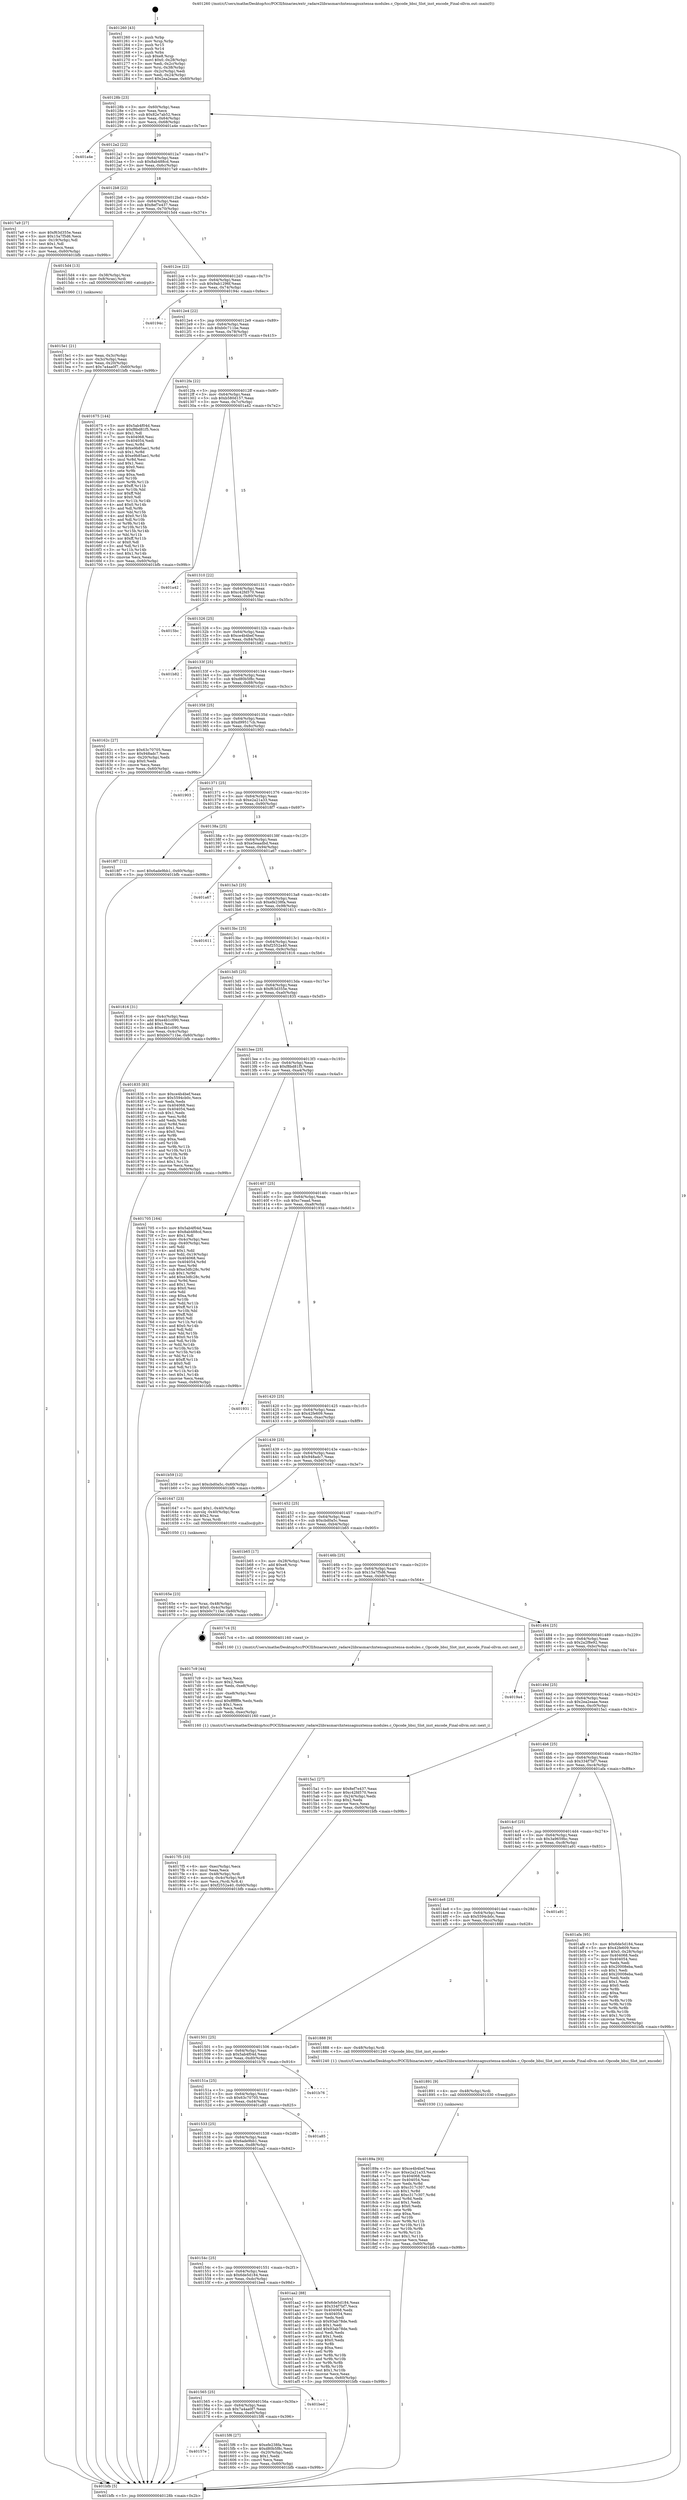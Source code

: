 digraph "0x401260" {
  label = "0x401260 (/mnt/c/Users/mathe/Desktop/tcc/POCII/binaries/extr_radare2librasmarchxtensagnuxtensa-modules.c_Opcode_bbsi_Slot_inst_encode_Final-ollvm.out::main(0))"
  labelloc = "t"
  node[shape=record]

  Entry [label="",width=0.3,height=0.3,shape=circle,fillcolor=black,style=filled]
  "0x40128b" [label="{
     0x40128b [23]\l
     | [instrs]\l
     &nbsp;&nbsp;0x40128b \<+3\>: mov -0x60(%rbp),%eax\l
     &nbsp;&nbsp;0x40128e \<+2\>: mov %eax,%ecx\l
     &nbsp;&nbsp;0x401290 \<+6\>: sub $0x82e7ab52,%ecx\l
     &nbsp;&nbsp;0x401296 \<+3\>: mov %eax,-0x64(%rbp)\l
     &nbsp;&nbsp;0x401299 \<+3\>: mov %ecx,-0x68(%rbp)\l
     &nbsp;&nbsp;0x40129c \<+6\>: je 0000000000401a4e \<main+0x7ee\>\l
  }"]
  "0x401a4e" [label="{
     0x401a4e\l
  }", style=dashed]
  "0x4012a2" [label="{
     0x4012a2 [22]\l
     | [instrs]\l
     &nbsp;&nbsp;0x4012a2 \<+5\>: jmp 00000000004012a7 \<main+0x47\>\l
     &nbsp;&nbsp;0x4012a7 \<+3\>: mov -0x64(%rbp),%eax\l
     &nbsp;&nbsp;0x4012aa \<+5\>: sub $0x8ab488cd,%eax\l
     &nbsp;&nbsp;0x4012af \<+3\>: mov %eax,-0x6c(%rbp)\l
     &nbsp;&nbsp;0x4012b2 \<+6\>: je 00000000004017a9 \<main+0x549\>\l
  }"]
  Exit [label="",width=0.3,height=0.3,shape=circle,fillcolor=black,style=filled,peripheries=2]
  "0x4017a9" [label="{
     0x4017a9 [27]\l
     | [instrs]\l
     &nbsp;&nbsp;0x4017a9 \<+5\>: mov $0xf63d355e,%eax\l
     &nbsp;&nbsp;0x4017ae \<+5\>: mov $0x15a7f5d6,%ecx\l
     &nbsp;&nbsp;0x4017b3 \<+3\>: mov -0x19(%rbp),%dl\l
     &nbsp;&nbsp;0x4017b6 \<+3\>: test $0x1,%dl\l
     &nbsp;&nbsp;0x4017b9 \<+3\>: cmovne %ecx,%eax\l
     &nbsp;&nbsp;0x4017bc \<+3\>: mov %eax,-0x60(%rbp)\l
     &nbsp;&nbsp;0x4017bf \<+5\>: jmp 0000000000401bfb \<main+0x99b\>\l
  }"]
  "0x4012b8" [label="{
     0x4012b8 [22]\l
     | [instrs]\l
     &nbsp;&nbsp;0x4012b8 \<+5\>: jmp 00000000004012bd \<main+0x5d\>\l
     &nbsp;&nbsp;0x4012bd \<+3\>: mov -0x64(%rbp),%eax\l
     &nbsp;&nbsp;0x4012c0 \<+5\>: sub $0x8ef7e437,%eax\l
     &nbsp;&nbsp;0x4012c5 \<+3\>: mov %eax,-0x70(%rbp)\l
     &nbsp;&nbsp;0x4012c8 \<+6\>: je 00000000004015d4 \<main+0x374\>\l
  }"]
  "0x40189a" [label="{
     0x40189a [93]\l
     | [instrs]\l
     &nbsp;&nbsp;0x40189a \<+5\>: mov $0xce4b4bef,%eax\l
     &nbsp;&nbsp;0x40189f \<+5\>: mov $0xe2a21a33,%ecx\l
     &nbsp;&nbsp;0x4018a4 \<+7\>: mov 0x404068,%edx\l
     &nbsp;&nbsp;0x4018ab \<+7\>: mov 0x404054,%esi\l
     &nbsp;&nbsp;0x4018b2 \<+3\>: mov %edx,%r8d\l
     &nbsp;&nbsp;0x4018b5 \<+7\>: sub $0xc317c307,%r8d\l
     &nbsp;&nbsp;0x4018bc \<+4\>: sub $0x1,%r8d\l
     &nbsp;&nbsp;0x4018c0 \<+7\>: add $0xc317c307,%r8d\l
     &nbsp;&nbsp;0x4018c7 \<+4\>: imul %r8d,%edx\l
     &nbsp;&nbsp;0x4018cb \<+3\>: and $0x1,%edx\l
     &nbsp;&nbsp;0x4018ce \<+3\>: cmp $0x0,%edx\l
     &nbsp;&nbsp;0x4018d1 \<+4\>: sete %r9b\l
     &nbsp;&nbsp;0x4018d5 \<+3\>: cmp $0xa,%esi\l
     &nbsp;&nbsp;0x4018d8 \<+4\>: setl %r10b\l
     &nbsp;&nbsp;0x4018dc \<+3\>: mov %r9b,%r11b\l
     &nbsp;&nbsp;0x4018df \<+3\>: and %r10b,%r11b\l
     &nbsp;&nbsp;0x4018e2 \<+3\>: xor %r10b,%r9b\l
     &nbsp;&nbsp;0x4018e5 \<+3\>: or %r9b,%r11b\l
     &nbsp;&nbsp;0x4018e8 \<+4\>: test $0x1,%r11b\l
     &nbsp;&nbsp;0x4018ec \<+3\>: cmovne %ecx,%eax\l
     &nbsp;&nbsp;0x4018ef \<+3\>: mov %eax,-0x60(%rbp)\l
     &nbsp;&nbsp;0x4018f2 \<+5\>: jmp 0000000000401bfb \<main+0x99b\>\l
  }"]
  "0x4015d4" [label="{
     0x4015d4 [13]\l
     | [instrs]\l
     &nbsp;&nbsp;0x4015d4 \<+4\>: mov -0x38(%rbp),%rax\l
     &nbsp;&nbsp;0x4015d8 \<+4\>: mov 0x8(%rax),%rdi\l
     &nbsp;&nbsp;0x4015dc \<+5\>: call 0000000000401060 \<atoi@plt\>\l
     | [calls]\l
     &nbsp;&nbsp;0x401060 \{1\} (unknown)\l
  }"]
  "0x4012ce" [label="{
     0x4012ce [22]\l
     | [instrs]\l
     &nbsp;&nbsp;0x4012ce \<+5\>: jmp 00000000004012d3 \<main+0x73\>\l
     &nbsp;&nbsp;0x4012d3 \<+3\>: mov -0x64(%rbp),%eax\l
     &nbsp;&nbsp;0x4012d6 \<+5\>: sub $0x9ab1296f,%eax\l
     &nbsp;&nbsp;0x4012db \<+3\>: mov %eax,-0x74(%rbp)\l
     &nbsp;&nbsp;0x4012de \<+6\>: je 000000000040194c \<main+0x6ec\>\l
  }"]
  "0x401891" [label="{
     0x401891 [9]\l
     | [instrs]\l
     &nbsp;&nbsp;0x401891 \<+4\>: mov -0x48(%rbp),%rdi\l
     &nbsp;&nbsp;0x401895 \<+5\>: call 0000000000401030 \<free@plt\>\l
     | [calls]\l
     &nbsp;&nbsp;0x401030 \{1\} (unknown)\l
  }"]
  "0x40194c" [label="{
     0x40194c\l
  }", style=dashed]
  "0x4012e4" [label="{
     0x4012e4 [22]\l
     | [instrs]\l
     &nbsp;&nbsp;0x4012e4 \<+5\>: jmp 00000000004012e9 \<main+0x89\>\l
     &nbsp;&nbsp;0x4012e9 \<+3\>: mov -0x64(%rbp),%eax\l
     &nbsp;&nbsp;0x4012ec \<+5\>: sub $0xb0c711be,%eax\l
     &nbsp;&nbsp;0x4012f1 \<+3\>: mov %eax,-0x78(%rbp)\l
     &nbsp;&nbsp;0x4012f4 \<+6\>: je 0000000000401675 \<main+0x415\>\l
  }"]
  "0x4017f5" [label="{
     0x4017f5 [33]\l
     | [instrs]\l
     &nbsp;&nbsp;0x4017f5 \<+6\>: mov -0xec(%rbp),%ecx\l
     &nbsp;&nbsp;0x4017fb \<+3\>: imul %eax,%ecx\l
     &nbsp;&nbsp;0x4017fe \<+4\>: mov -0x48(%rbp),%rdi\l
     &nbsp;&nbsp;0x401802 \<+4\>: movslq -0x4c(%rbp),%r8\l
     &nbsp;&nbsp;0x401806 \<+4\>: mov %ecx,(%rdi,%r8,4)\l
     &nbsp;&nbsp;0x40180a \<+7\>: movl $0xf2552a40,-0x60(%rbp)\l
     &nbsp;&nbsp;0x401811 \<+5\>: jmp 0000000000401bfb \<main+0x99b\>\l
  }"]
  "0x401675" [label="{
     0x401675 [144]\l
     | [instrs]\l
     &nbsp;&nbsp;0x401675 \<+5\>: mov $0x5ab4f04d,%eax\l
     &nbsp;&nbsp;0x40167a \<+5\>: mov $0xf8bd81f5,%ecx\l
     &nbsp;&nbsp;0x40167f \<+2\>: mov $0x1,%dl\l
     &nbsp;&nbsp;0x401681 \<+7\>: mov 0x404068,%esi\l
     &nbsp;&nbsp;0x401688 \<+7\>: mov 0x404054,%edi\l
     &nbsp;&nbsp;0x40168f \<+3\>: mov %esi,%r8d\l
     &nbsp;&nbsp;0x401692 \<+7\>: add $0xe9b85ae1,%r8d\l
     &nbsp;&nbsp;0x401699 \<+4\>: sub $0x1,%r8d\l
     &nbsp;&nbsp;0x40169d \<+7\>: sub $0xe9b85ae1,%r8d\l
     &nbsp;&nbsp;0x4016a4 \<+4\>: imul %r8d,%esi\l
     &nbsp;&nbsp;0x4016a8 \<+3\>: and $0x1,%esi\l
     &nbsp;&nbsp;0x4016ab \<+3\>: cmp $0x0,%esi\l
     &nbsp;&nbsp;0x4016ae \<+4\>: sete %r9b\l
     &nbsp;&nbsp;0x4016b2 \<+3\>: cmp $0xa,%edi\l
     &nbsp;&nbsp;0x4016b5 \<+4\>: setl %r10b\l
     &nbsp;&nbsp;0x4016b9 \<+3\>: mov %r9b,%r11b\l
     &nbsp;&nbsp;0x4016bc \<+4\>: xor $0xff,%r11b\l
     &nbsp;&nbsp;0x4016c0 \<+3\>: mov %r10b,%bl\l
     &nbsp;&nbsp;0x4016c3 \<+3\>: xor $0xff,%bl\l
     &nbsp;&nbsp;0x4016c6 \<+3\>: xor $0x0,%dl\l
     &nbsp;&nbsp;0x4016c9 \<+3\>: mov %r11b,%r14b\l
     &nbsp;&nbsp;0x4016cc \<+4\>: and $0x0,%r14b\l
     &nbsp;&nbsp;0x4016d0 \<+3\>: and %dl,%r9b\l
     &nbsp;&nbsp;0x4016d3 \<+3\>: mov %bl,%r15b\l
     &nbsp;&nbsp;0x4016d6 \<+4\>: and $0x0,%r15b\l
     &nbsp;&nbsp;0x4016da \<+3\>: and %dl,%r10b\l
     &nbsp;&nbsp;0x4016dd \<+3\>: or %r9b,%r14b\l
     &nbsp;&nbsp;0x4016e0 \<+3\>: or %r10b,%r15b\l
     &nbsp;&nbsp;0x4016e3 \<+3\>: xor %r15b,%r14b\l
     &nbsp;&nbsp;0x4016e6 \<+3\>: or %bl,%r11b\l
     &nbsp;&nbsp;0x4016e9 \<+4\>: xor $0xff,%r11b\l
     &nbsp;&nbsp;0x4016ed \<+3\>: or $0x0,%dl\l
     &nbsp;&nbsp;0x4016f0 \<+3\>: and %dl,%r11b\l
     &nbsp;&nbsp;0x4016f3 \<+3\>: or %r11b,%r14b\l
     &nbsp;&nbsp;0x4016f6 \<+4\>: test $0x1,%r14b\l
     &nbsp;&nbsp;0x4016fa \<+3\>: cmovne %ecx,%eax\l
     &nbsp;&nbsp;0x4016fd \<+3\>: mov %eax,-0x60(%rbp)\l
     &nbsp;&nbsp;0x401700 \<+5\>: jmp 0000000000401bfb \<main+0x99b\>\l
  }"]
  "0x4012fa" [label="{
     0x4012fa [22]\l
     | [instrs]\l
     &nbsp;&nbsp;0x4012fa \<+5\>: jmp 00000000004012ff \<main+0x9f\>\l
     &nbsp;&nbsp;0x4012ff \<+3\>: mov -0x64(%rbp),%eax\l
     &nbsp;&nbsp;0x401302 \<+5\>: sub $0xb580d157,%eax\l
     &nbsp;&nbsp;0x401307 \<+3\>: mov %eax,-0x7c(%rbp)\l
     &nbsp;&nbsp;0x40130a \<+6\>: je 0000000000401a42 \<main+0x7e2\>\l
  }"]
  "0x4017c9" [label="{
     0x4017c9 [44]\l
     | [instrs]\l
     &nbsp;&nbsp;0x4017c9 \<+2\>: xor %ecx,%ecx\l
     &nbsp;&nbsp;0x4017cb \<+5\>: mov $0x2,%edx\l
     &nbsp;&nbsp;0x4017d0 \<+6\>: mov %edx,-0xe8(%rbp)\l
     &nbsp;&nbsp;0x4017d6 \<+1\>: cltd\l
     &nbsp;&nbsp;0x4017d7 \<+6\>: mov -0xe8(%rbp),%esi\l
     &nbsp;&nbsp;0x4017dd \<+2\>: idiv %esi\l
     &nbsp;&nbsp;0x4017df \<+6\>: imul $0xfffffffe,%edx,%edx\l
     &nbsp;&nbsp;0x4017e5 \<+3\>: sub $0x1,%ecx\l
     &nbsp;&nbsp;0x4017e8 \<+2\>: sub %ecx,%edx\l
     &nbsp;&nbsp;0x4017ea \<+6\>: mov %edx,-0xec(%rbp)\l
     &nbsp;&nbsp;0x4017f0 \<+5\>: call 0000000000401160 \<next_i\>\l
     | [calls]\l
     &nbsp;&nbsp;0x401160 \{1\} (/mnt/c/Users/mathe/Desktop/tcc/POCII/binaries/extr_radare2librasmarchxtensagnuxtensa-modules.c_Opcode_bbsi_Slot_inst_encode_Final-ollvm.out::next_i)\l
  }"]
  "0x401a42" [label="{
     0x401a42\l
  }", style=dashed]
  "0x401310" [label="{
     0x401310 [22]\l
     | [instrs]\l
     &nbsp;&nbsp;0x401310 \<+5\>: jmp 0000000000401315 \<main+0xb5\>\l
     &nbsp;&nbsp;0x401315 \<+3\>: mov -0x64(%rbp),%eax\l
     &nbsp;&nbsp;0x401318 \<+5\>: sub $0xc42fd570,%eax\l
     &nbsp;&nbsp;0x40131d \<+3\>: mov %eax,-0x80(%rbp)\l
     &nbsp;&nbsp;0x401320 \<+6\>: je 00000000004015bc \<main+0x35c\>\l
  }"]
  "0x40165e" [label="{
     0x40165e [23]\l
     | [instrs]\l
     &nbsp;&nbsp;0x40165e \<+4\>: mov %rax,-0x48(%rbp)\l
     &nbsp;&nbsp;0x401662 \<+7\>: movl $0x0,-0x4c(%rbp)\l
     &nbsp;&nbsp;0x401669 \<+7\>: movl $0xb0c711be,-0x60(%rbp)\l
     &nbsp;&nbsp;0x401670 \<+5\>: jmp 0000000000401bfb \<main+0x99b\>\l
  }"]
  "0x4015bc" [label="{
     0x4015bc\l
  }", style=dashed]
  "0x401326" [label="{
     0x401326 [25]\l
     | [instrs]\l
     &nbsp;&nbsp;0x401326 \<+5\>: jmp 000000000040132b \<main+0xcb\>\l
     &nbsp;&nbsp;0x40132b \<+3\>: mov -0x64(%rbp),%eax\l
     &nbsp;&nbsp;0x40132e \<+5\>: sub $0xce4b4bef,%eax\l
     &nbsp;&nbsp;0x401333 \<+6\>: mov %eax,-0x84(%rbp)\l
     &nbsp;&nbsp;0x401339 \<+6\>: je 0000000000401b82 \<main+0x922\>\l
  }"]
  "0x40157e" [label="{
     0x40157e\l
  }", style=dashed]
  "0x401b82" [label="{
     0x401b82\l
  }", style=dashed]
  "0x40133f" [label="{
     0x40133f [25]\l
     | [instrs]\l
     &nbsp;&nbsp;0x40133f \<+5\>: jmp 0000000000401344 \<main+0xe4\>\l
     &nbsp;&nbsp;0x401344 \<+3\>: mov -0x64(%rbp),%eax\l
     &nbsp;&nbsp;0x401347 \<+5\>: sub $0xd80b5f8c,%eax\l
     &nbsp;&nbsp;0x40134c \<+6\>: mov %eax,-0x88(%rbp)\l
     &nbsp;&nbsp;0x401352 \<+6\>: je 000000000040162c \<main+0x3cc\>\l
  }"]
  "0x4015f6" [label="{
     0x4015f6 [27]\l
     | [instrs]\l
     &nbsp;&nbsp;0x4015f6 \<+5\>: mov $0xefe238fa,%eax\l
     &nbsp;&nbsp;0x4015fb \<+5\>: mov $0xd80b5f8c,%ecx\l
     &nbsp;&nbsp;0x401600 \<+3\>: mov -0x20(%rbp),%edx\l
     &nbsp;&nbsp;0x401603 \<+3\>: cmp $0x1,%edx\l
     &nbsp;&nbsp;0x401606 \<+3\>: cmovl %ecx,%eax\l
     &nbsp;&nbsp;0x401609 \<+3\>: mov %eax,-0x60(%rbp)\l
     &nbsp;&nbsp;0x40160c \<+5\>: jmp 0000000000401bfb \<main+0x99b\>\l
  }"]
  "0x40162c" [label="{
     0x40162c [27]\l
     | [instrs]\l
     &nbsp;&nbsp;0x40162c \<+5\>: mov $0x63c70705,%eax\l
     &nbsp;&nbsp;0x401631 \<+5\>: mov $0x948adc7,%ecx\l
     &nbsp;&nbsp;0x401636 \<+3\>: mov -0x20(%rbp),%edx\l
     &nbsp;&nbsp;0x401639 \<+3\>: cmp $0x0,%edx\l
     &nbsp;&nbsp;0x40163c \<+3\>: cmove %ecx,%eax\l
     &nbsp;&nbsp;0x40163f \<+3\>: mov %eax,-0x60(%rbp)\l
     &nbsp;&nbsp;0x401642 \<+5\>: jmp 0000000000401bfb \<main+0x99b\>\l
  }"]
  "0x401358" [label="{
     0x401358 [25]\l
     | [instrs]\l
     &nbsp;&nbsp;0x401358 \<+5\>: jmp 000000000040135d \<main+0xfd\>\l
     &nbsp;&nbsp;0x40135d \<+3\>: mov -0x64(%rbp),%eax\l
     &nbsp;&nbsp;0x401360 \<+5\>: sub $0xd99517cb,%eax\l
     &nbsp;&nbsp;0x401365 \<+6\>: mov %eax,-0x8c(%rbp)\l
     &nbsp;&nbsp;0x40136b \<+6\>: je 0000000000401903 \<main+0x6a3\>\l
  }"]
  "0x401565" [label="{
     0x401565 [25]\l
     | [instrs]\l
     &nbsp;&nbsp;0x401565 \<+5\>: jmp 000000000040156a \<main+0x30a\>\l
     &nbsp;&nbsp;0x40156a \<+3\>: mov -0x64(%rbp),%eax\l
     &nbsp;&nbsp;0x40156d \<+5\>: sub $0x7a4aa0f7,%eax\l
     &nbsp;&nbsp;0x401572 \<+6\>: mov %eax,-0xe0(%rbp)\l
     &nbsp;&nbsp;0x401578 \<+6\>: je 00000000004015f6 \<main+0x396\>\l
  }"]
  "0x401903" [label="{
     0x401903\l
  }", style=dashed]
  "0x401371" [label="{
     0x401371 [25]\l
     | [instrs]\l
     &nbsp;&nbsp;0x401371 \<+5\>: jmp 0000000000401376 \<main+0x116\>\l
     &nbsp;&nbsp;0x401376 \<+3\>: mov -0x64(%rbp),%eax\l
     &nbsp;&nbsp;0x401379 \<+5\>: sub $0xe2a21a33,%eax\l
     &nbsp;&nbsp;0x40137e \<+6\>: mov %eax,-0x90(%rbp)\l
     &nbsp;&nbsp;0x401384 \<+6\>: je 00000000004018f7 \<main+0x697\>\l
  }"]
  "0x401bed" [label="{
     0x401bed\l
  }", style=dashed]
  "0x4018f7" [label="{
     0x4018f7 [12]\l
     | [instrs]\l
     &nbsp;&nbsp;0x4018f7 \<+7\>: movl $0x6ade9bb1,-0x60(%rbp)\l
     &nbsp;&nbsp;0x4018fe \<+5\>: jmp 0000000000401bfb \<main+0x99b\>\l
  }"]
  "0x40138a" [label="{
     0x40138a [25]\l
     | [instrs]\l
     &nbsp;&nbsp;0x40138a \<+5\>: jmp 000000000040138f \<main+0x12f\>\l
     &nbsp;&nbsp;0x40138f \<+3\>: mov -0x64(%rbp),%eax\l
     &nbsp;&nbsp;0x401392 \<+5\>: sub $0xe5eaadbd,%eax\l
     &nbsp;&nbsp;0x401397 \<+6\>: mov %eax,-0x94(%rbp)\l
     &nbsp;&nbsp;0x40139d \<+6\>: je 0000000000401a67 \<main+0x807\>\l
  }"]
  "0x40154c" [label="{
     0x40154c [25]\l
     | [instrs]\l
     &nbsp;&nbsp;0x40154c \<+5\>: jmp 0000000000401551 \<main+0x2f1\>\l
     &nbsp;&nbsp;0x401551 \<+3\>: mov -0x64(%rbp),%eax\l
     &nbsp;&nbsp;0x401554 \<+5\>: sub $0x6de5d184,%eax\l
     &nbsp;&nbsp;0x401559 \<+6\>: mov %eax,-0xdc(%rbp)\l
     &nbsp;&nbsp;0x40155f \<+6\>: je 0000000000401bed \<main+0x98d\>\l
  }"]
  "0x401a67" [label="{
     0x401a67\l
  }", style=dashed]
  "0x4013a3" [label="{
     0x4013a3 [25]\l
     | [instrs]\l
     &nbsp;&nbsp;0x4013a3 \<+5\>: jmp 00000000004013a8 \<main+0x148\>\l
     &nbsp;&nbsp;0x4013a8 \<+3\>: mov -0x64(%rbp),%eax\l
     &nbsp;&nbsp;0x4013ab \<+5\>: sub $0xefe238fa,%eax\l
     &nbsp;&nbsp;0x4013b0 \<+6\>: mov %eax,-0x98(%rbp)\l
     &nbsp;&nbsp;0x4013b6 \<+6\>: je 0000000000401611 \<main+0x3b1\>\l
  }"]
  "0x401aa2" [label="{
     0x401aa2 [88]\l
     | [instrs]\l
     &nbsp;&nbsp;0x401aa2 \<+5\>: mov $0x6de5d184,%eax\l
     &nbsp;&nbsp;0x401aa7 \<+5\>: mov $0x334f7bf7,%ecx\l
     &nbsp;&nbsp;0x401aac \<+7\>: mov 0x404068,%edx\l
     &nbsp;&nbsp;0x401ab3 \<+7\>: mov 0x404054,%esi\l
     &nbsp;&nbsp;0x401aba \<+2\>: mov %edx,%edi\l
     &nbsp;&nbsp;0x401abc \<+6\>: sub $0x93ab78de,%edi\l
     &nbsp;&nbsp;0x401ac2 \<+3\>: sub $0x1,%edi\l
     &nbsp;&nbsp;0x401ac5 \<+6\>: add $0x93ab78de,%edi\l
     &nbsp;&nbsp;0x401acb \<+3\>: imul %edi,%edx\l
     &nbsp;&nbsp;0x401ace \<+3\>: and $0x1,%edx\l
     &nbsp;&nbsp;0x401ad1 \<+3\>: cmp $0x0,%edx\l
     &nbsp;&nbsp;0x401ad4 \<+4\>: sete %r8b\l
     &nbsp;&nbsp;0x401ad8 \<+3\>: cmp $0xa,%esi\l
     &nbsp;&nbsp;0x401adb \<+4\>: setl %r9b\l
     &nbsp;&nbsp;0x401adf \<+3\>: mov %r8b,%r10b\l
     &nbsp;&nbsp;0x401ae2 \<+3\>: and %r9b,%r10b\l
     &nbsp;&nbsp;0x401ae5 \<+3\>: xor %r9b,%r8b\l
     &nbsp;&nbsp;0x401ae8 \<+3\>: or %r8b,%r10b\l
     &nbsp;&nbsp;0x401aeb \<+4\>: test $0x1,%r10b\l
     &nbsp;&nbsp;0x401aef \<+3\>: cmovne %ecx,%eax\l
     &nbsp;&nbsp;0x401af2 \<+3\>: mov %eax,-0x60(%rbp)\l
     &nbsp;&nbsp;0x401af5 \<+5\>: jmp 0000000000401bfb \<main+0x99b\>\l
  }"]
  "0x401611" [label="{
     0x401611\l
  }", style=dashed]
  "0x4013bc" [label="{
     0x4013bc [25]\l
     | [instrs]\l
     &nbsp;&nbsp;0x4013bc \<+5\>: jmp 00000000004013c1 \<main+0x161\>\l
     &nbsp;&nbsp;0x4013c1 \<+3\>: mov -0x64(%rbp),%eax\l
     &nbsp;&nbsp;0x4013c4 \<+5\>: sub $0xf2552a40,%eax\l
     &nbsp;&nbsp;0x4013c9 \<+6\>: mov %eax,-0x9c(%rbp)\l
     &nbsp;&nbsp;0x4013cf \<+6\>: je 0000000000401816 \<main+0x5b6\>\l
  }"]
  "0x401533" [label="{
     0x401533 [25]\l
     | [instrs]\l
     &nbsp;&nbsp;0x401533 \<+5\>: jmp 0000000000401538 \<main+0x2d8\>\l
     &nbsp;&nbsp;0x401538 \<+3\>: mov -0x64(%rbp),%eax\l
     &nbsp;&nbsp;0x40153b \<+5\>: sub $0x6ade9bb1,%eax\l
     &nbsp;&nbsp;0x401540 \<+6\>: mov %eax,-0xd8(%rbp)\l
     &nbsp;&nbsp;0x401546 \<+6\>: je 0000000000401aa2 \<main+0x842\>\l
  }"]
  "0x401816" [label="{
     0x401816 [31]\l
     | [instrs]\l
     &nbsp;&nbsp;0x401816 \<+3\>: mov -0x4c(%rbp),%eax\l
     &nbsp;&nbsp;0x401819 \<+5\>: add $0xe4b1c090,%eax\l
     &nbsp;&nbsp;0x40181e \<+3\>: add $0x1,%eax\l
     &nbsp;&nbsp;0x401821 \<+5\>: sub $0xe4b1c090,%eax\l
     &nbsp;&nbsp;0x401826 \<+3\>: mov %eax,-0x4c(%rbp)\l
     &nbsp;&nbsp;0x401829 \<+7\>: movl $0xb0c711be,-0x60(%rbp)\l
     &nbsp;&nbsp;0x401830 \<+5\>: jmp 0000000000401bfb \<main+0x99b\>\l
  }"]
  "0x4013d5" [label="{
     0x4013d5 [25]\l
     | [instrs]\l
     &nbsp;&nbsp;0x4013d5 \<+5\>: jmp 00000000004013da \<main+0x17a\>\l
     &nbsp;&nbsp;0x4013da \<+3\>: mov -0x64(%rbp),%eax\l
     &nbsp;&nbsp;0x4013dd \<+5\>: sub $0xf63d355e,%eax\l
     &nbsp;&nbsp;0x4013e2 \<+6\>: mov %eax,-0xa0(%rbp)\l
     &nbsp;&nbsp;0x4013e8 \<+6\>: je 0000000000401835 \<main+0x5d5\>\l
  }"]
  "0x401a85" [label="{
     0x401a85\l
  }", style=dashed]
  "0x401835" [label="{
     0x401835 [83]\l
     | [instrs]\l
     &nbsp;&nbsp;0x401835 \<+5\>: mov $0xce4b4bef,%eax\l
     &nbsp;&nbsp;0x40183a \<+5\>: mov $0x5594cb0c,%ecx\l
     &nbsp;&nbsp;0x40183f \<+2\>: xor %edx,%edx\l
     &nbsp;&nbsp;0x401841 \<+7\>: mov 0x404068,%esi\l
     &nbsp;&nbsp;0x401848 \<+7\>: mov 0x404054,%edi\l
     &nbsp;&nbsp;0x40184f \<+3\>: sub $0x1,%edx\l
     &nbsp;&nbsp;0x401852 \<+3\>: mov %esi,%r8d\l
     &nbsp;&nbsp;0x401855 \<+3\>: add %edx,%r8d\l
     &nbsp;&nbsp;0x401858 \<+4\>: imul %r8d,%esi\l
     &nbsp;&nbsp;0x40185c \<+3\>: and $0x1,%esi\l
     &nbsp;&nbsp;0x40185f \<+3\>: cmp $0x0,%esi\l
     &nbsp;&nbsp;0x401862 \<+4\>: sete %r9b\l
     &nbsp;&nbsp;0x401866 \<+3\>: cmp $0xa,%edi\l
     &nbsp;&nbsp;0x401869 \<+4\>: setl %r10b\l
     &nbsp;&nbsp;0x40186d \<+3\>: mov %r9b,%r11b\l
     &nbsp;&nbsp;0x401870 \<+3\>: and %r10b,%r11b\l
     &nbsp;&nbsp;0x401873 \<+3\>: xor %r10b,%r9b\l
     &nbsp;&nbsp;0x401876 \<+3\>: or %r9b,%r11b\l
     &nbsp;&nbsp;0x401879 \<+4\>: test $0x1,%r11b\l
     &nbsp;&nbsp;0x40187d \<+3\>: cmovne %ecx,%eax\l
     &nbsp;&nbsp;0x401880 \<+3\>: mov %eax,-0x60(%rbp)\l
     &nbsp;&nbsp;0x401883 \<+5\>: jmp 0000000000401bfb \<main+0x99b\>\l
  }"]
  "0x4013ee" [label="{
     0x4013ee [25]\l
     | [instrs]\l
     &nbsp;&nbsp;0x4013ee \<+5\>: jmp 00000000004013f3 \<main+0x193\>\l
     &nbsp;&nbsp;0x4013f3 \<+3\>: mov -0x64(%rbp),%eax\l
     &nbsp;&nbsp;0x4013f6 \<+5\>: sub $0xf8bd81f5,%eax\l
     &nbsp;&nbsp;0x4013fb \<+6\>: mov %eax,-0xa4(%rbp)\l
     &nbsp;&nbsp;0x401401 \<+6\>: je 0000000000401705 \<main+0x4a5\>\l
  }"]
  "0x40151a" [label="{
     0x40151a [25]\l
     | [instrs]\l
     &nbsp;&nbsp;0x40151a \<+5\>: jmp 000000000040151f \<main+0x2bf\>\l
     &nbsp;&nbsp;0x40151f \<+3\>: mov -0x64(%rbp),%eax\l
     &nbsp;&nbsp;0x401522 \<+5\>: sub $0x63c70705,%eax\l
     &nbsp;&nbsp;0x401527 \<+6\>: mov %eax,-0xd4(%rbp)\l
     &nbsp;&nbsp;0x40152d \<+6\>: je 0000000000401a85 \<main+0x825\>\l
  }"]
  "0x401705" [label="{
     0x401705 [164]\l
     | [instrs]\l
     &nbsp;&nbsp;0x401705 \<+5\>: mov $0x5ab4f04d,%eax\l
     &nbsp;&nbsp;0x40170a \<+5\>: mov $0x8ab488cd,%ecx\l
     &nbsp;&nbsp;0x40170f \<+2\>: mov $0x1,%dl\l
     &nbsp;&nbsp;0x401711 \<+3\>: mov -0x4c(%rbp),%esi\l
     &nbsp;&nbsp;0x401714 \<+3\>: cmp -0x40(%rbp),%esi\l
     &nbsp;&nbsp;0x401717 \<+4\>: setl %dil\l
     &nbsp;&nbsp;0x40171b \<+4\>: and $0x1,%dil\l
     &nbsp;&nbsp;0x40171f \<+4\>: mov %dil,-0x19(%rbp)\l
     &nbsp;&nbsp;0x401723 \<+7\>: mov 0x404068,%esi\l
     &nbsp;&nbsp;0x40172a \<+8\>: mov 0x404054,%r8d\l
     &nbsp;&nbsp;0x401732 \<+3\>: mov %esi,%r9d\l
     &nbsp;&nbsp;0x401735 \<+7\>: sub $0xe3dfc28c,%r9d\l
     &nbsp;&nbsp;0x40173c \<+4\>: sub $0x1,%r9d\l
     &nbsp;&nbsp;0x401740 \<+7\>: add $0xe3dfc28c,%r9d\l
     &nbsp;&nbsp;0x401747 \<+4\>: imul %r9d,%esi\l
     &nbsp;&nbsp;0x40174b \<+3\>: and $0x1,%esi\l
     &nbsp;&nbsp;0x40174e \<+3\>: cmp $0x0,%esi\l
     &nbsp;&nbsp;0x401751 \<+4\>: sete %dil\l
     &nbsp;&nbsp;0x401755 \<+4\>: cmp $0xa,%r8d\l
     &nbsp;&nbsp;0x401759 \<+4\>: setl %r10b\l
     &nbsp;&nbsp;0x40175d \<+3\>: mov %dil,%r11b\l
     &nbsp;&nbsp;0x401760 \<+4\>: xor $0xff,%r11b\l
     &nbsp;&nbsp;0x401764 \<+3\>: mov %r10b,%bl\l
     &nbsp;&nbsp;0x401767 \<+3\>: xor $0xff,%bl\l
     &nbsp;&nbsp;0x40176a \<+3\>: xor $0x0,%dl\l
     &nbsp;&nbsp;0x40176d \<+3\>: mov %r11b,%r14b\l
     &nbsp;&nbsp;0x401770 \<+4\>: and $0x0,%r14b\l
     &nbsp;&nbsp;0x401774 \<+3\>: and %dl,%dil\l
     &nbsp;&nbsp;0x401777 \<+3\>: mov %bl,%r15b\l
     &nbsp;&nbsp;0x40177a \<+4\>: and $0x0,%r15b\l
     &nbsp;&nbsp;0x40177e \<+3\>: and %dl,%r10b\l
     &nbsp;&nbsp;0x401781 \<+3\>: or %dil,%r14b\l
     &nbsp;&nbsp;0x401784 \<+3\>: or %r10b,%r15b\l
     &nbsp;&nbsp;0x401787 \<+3\>: xor %r15b,%r14b\l
     &nbsp;&nbsp;0x40178a \<+3\>: or %bl,%r11b\l
     &nbsp;&nbsp;0x40178d \<+4\>: xor $0xff,%r11b\l
     &nbsp;&nbsp;0x401791 \<+3\>: or $0x0,%dl\l
     &nbsp;&nbsp;0x401794 \<+3\>: and %dl,%r11b\l
     &nbsp;&nbsp;0x401797 \<+3\>: or %r11b,%r14b\l
     &nbsp;&nbsp;0x40179a \<+4\>: test $0x1,%r14b\l
     &nbsp;&nbsp;0x40179e \<+3\>: cmovne %ecx,%eax\l
     &nbsp;&nbsp;0x4017a1 \<+3\>: mov %eax,-0x60(%rbp)\l
     &nbsp;&nbsp;0x4017a4 \<+5\>: jmp 0000000000401bfb \<main+0x99b\>\l
  }"]
  "0x401407" [label="{
     0x401407 [25]\l
     | [instrs]\l
     &nbsp;&nbsp;0x401407 \<+5\>: jmp 000000000040140c \<main+0x1ac\>\l
     &nbsp;&nbsp;0x40140c \<+3\>: mov -0x64(%rbp),%eax\l
     &nbsp;&nbsp;0x40140f \<+5\>: sub $0xc7eaad,%eax\l
     &nbsp;&nbsp;0x401414 \<+6\>: mov %eax,-0xa8(%rbp)\l
     &nbsp;&nbsp;0x40141a \<+6\>: je 0000000000401931 \<main+0x6d1\>\l
  }"]
  "0x401b76" [label="{
     0x401b76\l
  }", style=dashed]
  "0x401931" [label="{
     0x401931\l
  }", style=dashed]
  "0x401420" [label="{
     0x401420 [25]\l
     | [instrs]\l
     &nbsp;&nbsp;0x401420 \<+5\>: jmp 0000000000401425 \<main+0x1c5\>\l
     &nbsp;&nbsp;0x401425 \<+3\>: mov -0x64(%rbp),%eax\l
     &nbsp;&nbsp;0x401428 \<+5\>: sub $0x42fe609,%eax\l
     &nbsp;&nbsp;0x40142d \<+6\>: mov %eax,-0xac(%rbp)\l
     &nbsp;&nbsp;0x401433 \<+6\>: je 0000000000401b59 \<main+0x8f9\>\l
  }"]
  "0x401501" [label="{
     0x401501 [25]\l
     | [instrs]\l
     &nbsp;&nbsp;0x401501 \<+5\>: jmp 0000000000401506 \<main+0x2a6\>\l
     &nbsp;&nbsp;0x401506 \<+3\>: mov -0x64(%rbp),%eax\l
     &nbsp;&nbsp;0x401509 \<+5\>: sub $0x5ab4f04d,%eax\l
     &nbsp;&nbsp;0x40150e \<+6\>: mov %eax,-0xd0(%rbp)\l
     &nbsp;&nbsp;0x401514 \<+6\>: je 0000000000401b76 \<main+0x916\>\l
  }"]
  "0x401b59" [label="{
     0x401b59 [12]\l
     | [instrs]\l
     &nbsp;&nbsp;0x401b59 \<+7\>: movl $0xcbd0a5c,-0x60(%rbp)\l
     &nbsp;&nbsp;0x401b60 \<+5\>: jmp 0000000000401bfb \<main+0x99b\>\l
  }"]
  "0x401439" [label="{
     0x401439 [25]\l
     | [instrs]\l
     &nbsp;&nbsp;0x401439 \<+5\>: jmp 000000000040143e \<main+0x1de\>\l
     &nbsp;&nbsp;0x40143e \<+3\>: mov -0x64(%rbp),%eax\l
     &nbsp;&nbsp;0x401441 \<+5\>: sub $0x948adc7,%eax\l
     &nbsp;&nbsp;0x401446 \<+6\>: mov %eax,-0xb0(%rbp)\l
     &nbsp;&nbsp;0x40144c \<+6\>: je 0000000000401647 \<main+0x3e7\>\l
  }"]
  "0x401888" [label="{
     0x401888 [9]\l
     | [instrs]\l
     &nbsp;&nbsp;0x401888 \<+4\>: mov -0x48(%rbp),%rdi\l
     &nbsp;&nbsp;0x40188c \<+5\>: call 0000000000401240 \<Opcode_bbsi_Slot_inst_encode\>\l
     | [calls]\l
     &nbsp;&nbsp;0x401240 \{1\} (/mnt/c/Users/mathe/Desktop/tcc/POCII/binaries/extr_radare2librasmarchxtensagnuxtensa-modules.c_Opcode_bbsi_Slot_inst_encode_Final-ollvm.out::Opcode_bbsi_Slot_inst_encode)\l
  }"]
  "0x401647" [label="{
     0x401647 [23]\l
     | [instrs]\l
     &nbsp;&nbsp;0x401647 \<+7\>: movl $0x1,-0x40(%rbp)\l
     &nbsp;&nbsp;0x40164e \<+4\>: movslq -0x40(%rbp),%rax\l
     &nbsp;&nbsp;0x401652 \<+4\>: shl $0x2,%rax\l
     &nbsp;&nbsp;0x401656 \<+3\>: mov %rax,%rdi\l
     &nbsp;&nbsp;0x401659 \<+5\>: call 0000000000401050 \<malloc@plt\>\l
     | [calls]\l
     &nbsp;&nbsp;0x401050 \{1\} (unknown)\l
  }"]
  "0x401452" [label="{
     0x401452 [25]\l
     | [instrs]\l
     &nbsp;&nbsp;0x401452 \<+5\>: jmp 0000000000401457 \<main+0x1f7\>\l
     &nbsp;&nbsp;0x401457 \<+3\>: mov -0x64(%rbp),%eax\l
     &nbsp;&nbsp;0x40145a \<+5\>: sub $0xcbd0a5c,%eax\l
     &nbsp;&nbsp;0x40145f \<+6\>: mov %eax,-0xb4(%rbp)\l
     &nbsp;&nbsp;0x401465 \<+6\>: je 0000000000401b65 \<main+0x905\>\l
  }"]
  "0x4014e8" [label="{
     0x4014e8 [25]\l
     | [instrs]\l
     &nbsp;&nbsp;0x4014e8 \<+5\>: jmp 00000000004014ed \<main+0x28d\>\l
     &nbsp;&nbsp;0x4014ed \<+3\>: mov -0x64(%rbp),%eax\l
     &nbsp;&nbsp;0x4014f0 \<+5\>: sub $0x5594cb0c,%eax\l
     &nbsp;&nbsp;0x4014f5 \<+6\>: mov %eax,-0xcc(%rbp)\l
     &nbsp;&nbsp;0x4014fb \<+6\>: je 0000000000401888 \<main+0x628\>\l
  }"]
  "0x401b65" [label="{
     0x401b65 [17]\l
     | [instrs]\l
     &nbsp;&nbsp;0x401b65 \<+3\>: mov -0x28(%rbp),%eax\l
     &nbsp;&nbsp;0x401b68 \<+7\>: add $0xe8,%rsp\l
     &nbsp;&nbsp;0x401b6f \<+1\>: pop %rbx\l
     &nbsp;&nbsp;0x401b70 \<+2\>: pop %r14\l
     &nbsp;&nbsp;0x401b72 \<+2\>: pop %r15\l
     &nbsp;&nbsp;0x401b74 \<+1\>: pop %rbp\l
     &nbsp;&nbsp;0x401b75 \<+1\>: ret\l
  }"]
  "0x40146b" [label="{
     0x40146b [25]\l
     | [instrs]\l
     &nbsp;&nbsp;0x40146b \<+5\>: jmp 0000000000401470 \<main+0x210\>\l
     &nbsp;&nbsp;0x401470 \<+3\>: mov -0x64(%rbp),%eax\l
     &nbsp;&nbsp;0x401473 \<+5\>: sub $0x15a7f5d6,%eax\l
     &nbsp;&nbsp;0x401478 \<+6\>: mov %eax,-0xb8(%rbp)\l
     &nbsp;&nbsp;0x40147e \<+6\>: je 00000000004017c4 \<main+0x564\>\l
  }"]
  "0x401a91" [label="{
     0x401a91\l
  }", style=dashed]
  "0x4017c4" [label="{
     0x4017c4 [5]\l
     | [instrs]\l
     &nbsp;&nbsp;0x4017c4 \<+5\>: call 0000000000401160 \<next_i\>\l
     | [calls]\l
     &nbsp;&nbsp;0x401160 \{1\} (/mnt/c/Users/mathe/Desktop/tcc/POCII/binaries/extr_radare2librasmarchxtensagnuxtensa-modules.c_Opcode_bbsi_Slot_inst_encode_Final-ollvm.out::next_i)\l
  }"]
  "0x401484" [label="{
     0x401484 [25]\l
     | [instrs]\l
     &nbsp;&nbsp;0x401484 \<+5\>: jmp 0000000000401489 \<main+0x229\>\l
     &nbsp;&nbsp;0x401489 \<+3\>: mov -0x64(%rbp),%eax\l
     &nbsp;&nbsp;0x40148c \<+5\>: sub $0x2a2f8e92,%eax\l
     &nbsp;&nbsp;0x401491 \<+6\>: mov %eax,-0xbc(%rbp)\l
     &nbsp;&nbsp;0x401497 \<+6\>: je 00000000004019a4 \<main+0x744\>\l
  }"]
  "0x4014cf" [label="{
     0x4014cf [25]\l
     | [instrs]\l
     &nbsp;&nbsp;0x4014cf \<+5\>: jmp 00000000004014d4 \<main+0x274\>\l
     &nbsp;&nbsp;0x4014d4 \<+3\>: mov -0x64(%rbp),%eax\l
     &nbsp;&nbsp;0x4014d7 \<+5\>: sub $0x3a9659bc,%eax\l
     &nbsp;&nbsp;0x4014dc \<+6\>: mov %eax,-0xc8(%rbp)\l
     &nbsp;&nbsp;0x4014e2 \<+6\>: je 0000000000401a91 \<main+0x831\>\l
  }"]
  "0x4019a4" [label="{
     0x4019a4\l
  }", style=dashed]
  "0x40149d" [label="{
     0x40149d [25]\l
     | [instrs]\l
     &nbsp;&nbsp;0x40149d \<+5\>: jmp 00000000004014a2 \<main+0x242\>\l
     &nbsp;&nbsp;0x4014a2 \<+3\>: mov -0x64(%rbp),%eax\l
     &nbsp;&nbsp;0x4014a5 \<+5\>: sub $0x2ea2eaae,%eax\l
     &nbsp;&nbsp;0x4014aa \<+6\>: mov %eax,-0xc0(%rbp)\l
     &nbsp;&nbsp;0x4014b0 \<+6\>: je 00000000004015a1 \<main+0x341\>\l
  }"]
  "0x401afa" [label="{
     0x401afa [95]\l
     | [instrs]\l
     &nbsp;&nbsp;0x401afa \<+5\>: mov $0x6de5d184,%eax\l
     &nbsp;&nbsp;0x401aff \<+5\>: mov $0x42fe609,%ecx\l
     &nbsp;&nbsp;0x401b04 \<+7\>: movl $0x0,-0x28(%rbp)\l
     &nbsp;&nbsp;0x401b0b \<+7\>: mov 0x404068,%edx\l
     &nbsp;&nbsp;0x401b12 \<+7\>: mov 0x404054,%esi\l
     &nbsp;&nbsp;0x401b19 \<+2\>: mov %edx,%edi\l
     &nbsp;&nbsp;0x401b1b \<+6\>: sub $0x20008eba,%edi\l
     &nbsp;&nbsp;0x401b21 \<+3\>: sub $0x1,%edi\l
     &nbsp;&nbsp;0x401b24 \<+6\>: add $0x20008eba,%edi\l
     &nbsp;&nbsp;0x401b2a \<+3\>: imul %edi,%edx\l
     &nbsp;&nbsp;0x401b2d \<+3\>: and $0x1,%edx\l
     &nbsp;&nbsp;0x401b30 \<+3\>: cmp $0x0,%edx\l
     &nbsp;&nbsp;0x401b33 \<+4\>: sete %r8b\l
     &nbsp;&nbsp;0x401b37 \<+3\>: cmp $0xa,%esi\l
     &nbsp;&nbsp;0x401b3a \<+4\>: setl %r9b\l
     &nbsp;&nbsp;0x401b3e \<+3\>: mov %r8b,%r10b\l
     &nbsp;&nbsp;0x401b41 \<+3\>: and %r9b,%r10b\l
     &nbsp;&nbsp;0x401b44 \<+3\>: xor %r9b,%r8b\l
     &nbsp;&nbsp;0x401b47 \<+3\>: or %r8b,%r10b\l
     &nbsp;&nbsp;0x401b4a \<+4\>: test $0x1,%r10b\l
     &nbsp;&nbsp;0x401b4e \<+3\>: cmovne %ecx,%eax\l
     &nbsp;&nbsp;0x401b51 \<+3\>: mov %eax,-0x60(%rbp)\l
     &nbsp;&nbsp;0x401b54 \<+5\>: jmp 0000000000401bfb \<main+0x99b\>\l
  }"]
  "0x4015a1" [label="{
     0x4015a1 [27]\l
     | [instrs]\l
     &nbsp;&nbsp;0x4015a1 \<+5\>: mov $0x8ef7e437,%eax\l
     &nbsp;&nbsp;0x4015a6 \<+5\>: mov $0xc42fd570,%ecx\l
     &nbsp;&nbsp;0x4015ab \<+3\>: mov -0x24(%rbp),%edx\l
     &nbsp;&nbsp;0x4015ae \<+3\>: cmp $0x2,%edx\l
     &nbsp;&nbsp;0x4015b1 \<+3\>: cmovne %ecx,%eax\l
     &nbsp;&nbsp;0x4015b4 \<+3\>: mov %eax,-0x60(%rbp)\l
     &nbsp;&nbsp;0x4015b7 \<+5\>: jmp 0000000000401bfb \<main+0x99b\>\l
  }"]
  "0x4014b6" [label="{
     0x4014b6 [25]\l
     | [instrs]\l
     &nbsp;&nbsp;0x4014b6 \<+5\>: jmp 00000000004014bb \<main+0x25b\>\l
     &nbsp;&nbsp;0x4014bb \<+3\>: mov -0x64(%rbp),%eax\l
     &nbsp;&nbsp;0x4014be \<+5\>: sub $0x334f7bf7,%eax\l
     &nbsp;&nbsp;0x4014c3 \<+6\>: mov %eax,-0xc4(%rbp)\l
     &nbsp;&nbsp;0x4014c9 \<+6\>: je 0000000000401afa \<main+0x89a\>\l
  }"]
  "0x401bfb" [label="{
     0x401bfb [5]\l
     | [instrs]\l
     &nbsp;&nbsp;0x401bfb \<+5\>: jmp 000000000040128b \<main+0x2b\>\l
  }"]
  "0x401260" [label="{
     0x401260 [43]\l
     | [instrs]\l
     &nbsp;&nbsp;0x401260 \<+1\>: push %rbp\l
     &nbsp;&nbsp;0x401261 \<+3\>: mov %rsp,%rbp\l
     &nbsp;&nbsp;0x401264 \<+2\>: push %r15\l
     &nbsp;&nbsp;0x401266 \<+2\>: push %r14\l
     &nbsp;&nbsp;0x401268 \<+1\>: push %rbx\l
     &nbsp;&nbsp;0x401269 \<+7\>: sub $0xe8,%rsp\l
     &nbsp;&nbsp;0x401270 \<+7\>: movl $0x0,-0x28(%rbp)\l
     &nbsp;&nbsp;0x401277 \<+3\>: mov %edi,-0x2c(%rbp)\l
     &nbsp;&nbsp;0x40127a \<+4\>: mov %rsi,-0x38(%rbp)\l
     &nbsp;&nbsp;0x40127e \<+3\>: mov -0x2c(%rbp),%edi\l
     &nbsp;&nbsp;0x401281 \<+3\>: mov %edi,-0x24(%rbp)\l
     &nbsp;&nbsp;0x401284 \<+7\>: movl $0x2ea2eaae,-0x60(%rbp)\l
  }"]
  "0x4015e1" [label="{
     0x4015e1 [21]\l
     | [instrs]\l
     &nbsp;&nbsp;0x4015e1 \<+3\>: mov %eax,-0x3c(%rbp)\l
     &nbsp;&nbsp;0x4015e4 \<+3\>: mov -0x3c(%rbp),%eax\l
     &nbsp;&nbsp;0x4015e7 \<+3\>: mov %eax,-0x20(%rbp)\l
     &nbsp;&nbsp;0x4015ea \<+7\>: movl $0x7a4aa0f7,-0x60(%rbp)\l
     &nbsp;&nbsp;0x4015f1 \<+5\>: jmp 0000000000401bfb \<main+0x99b\>\l
  }"]
  Entry -> "0x401260" [label=" 1"]
  "0x40128b" -> "0x401a4e" [label=" 0"]
  "0x40128b" -> "0x4012a2" [label=" 20"]
  "0x401b65" -> Exit [label=" 1"]
  "0x4012a2" -> "0x4017a9" [label=" 2"]
  "0x4012a2" -> "0x4012b8" [label=" 18"]
  "0x401b59" -> "0x401bfb" [label=" 1"]
  "0x4012b8" -> "0x4015d4" [label=" 1"]
  "0x4012b8" -> "0x4012ce" [label=" 17"]
  "0x401afa" -> "0x401bfb" [label=" 1"]
  "0x4012ce" -> "0x40194c" [label=" 0"]
  "0x4012ce" -> "0x4012e4" [label=" 17"]
  "0x401aa2" -> "0x401bfb" [label=" 1"]
  "0x4012e4" -> "0x401675" [label=" 2"]
  "0x4012e4" -> "0x4012fa" [label=" 15"]
  "0x4018f7" -> "0x401bfb" [label=" 1"]
  "0x4012fa" -> "0x401a42" [label=" 0"]
  "0x4012fa" -> "0x401310" [label=" 15"]
  "0x40189a" -> "0x401bfb" [label=" 1"]
  "0x401310" -> "0x4015bc" [label=" 0"]
  "0x401310" -> "0x401326" [label=" 15"]
  "0x401891" -> "0x40189a" [label=" 1"]
  "0x401326" -> "0x401b82" [label=" 0"]
  "0x401326" -> "0x40133f" [label=" 15"]
  "0x401888" -> "0x401891" [label=" 1"]
  "0x40133f" -> "0x40162c" [label=" 1"]
  "0x40133f" -> "0x401358" [label=" 14"]
  "0x401835" -> "0x401bfb" [label=" 1"]
  "0x401358" -> "0x401903" [label=" 0"]
  "0x401358" -> "0x401371" [label=" 14"]
  "0x4017f5" -> "0x401bfb" [label=" 1"]
  "0x401371" -> "0x4018f7" [label=" 1"]
  "0x401371" -> "0x40138a" [label=" 13"]
  "0x4017c9" -> "0x4017f5" [label=" 1"]
  "0x40138a" -> "0x401a67" [label=" 0"]
  "0x40138a" -> "0x4013a3" [label=" 13"]
  "0x4017a9" -> "0x401bfb" [label=" 2"]
  "0x4013a3" -> "0x401611" [label=" 0"]
  "0x4013a3" -> "0x4013bc" [label=" 13"]
  "0x401705" -> "0x401bfb" [label=" 2"]
  "0x4013bc" -> "0x401816" [label=" 1"]
  "0x4013bc" -> "0x4013d5" [label=" 12"]
  "0x40165e" -> "0x401bfb" [label=" 1"]
  "0x4013d5" -> "0x401835" [label=" 1"]
  "0x4013d5" -> "0x4013ee" [label=" 11"]
  "0x401647" -> "0x40165e" [label=" 1"]
  "0x4013ee" -> "0x401705" [label=" 2"]
  "0x4013ee" -> "0x401407" [label=" 9"]
  "0x4015f6" -> "0x401bfb" [label=" 1"]
  "0x401407" -> "0x401931" [label=" 0"]
  "0x401407" -> "0x401420" [label=" 9"]
  "0x401565" -> "0x40157e" [label=" 0"]
  "0x401420" -> "0x401b59" [label=" 1"]
  "0x401420" -> "0x401439" [label=" 8"]
  "0x401816" -> "0x401bfb" [label=" 1"]
  "0x401439" -> "0x401647" [label=" 1"]
  "0x401439" -> "0x401452" [label=" 7"]
  "0x40154c" -> "0x401565" [label=" 1"]
  "0x401452" -> "0x401b65" [label=" 1"]
  "0x401452" -> "0x40146b" [label=" 6"]
  "0x4017c4" -> "0x4017c9" [label=" 1"]
  "0x40146b" -> "0x4017c4" [label=" 1"]
  "0x40146b" -> "0x401484" [label=" 5"]
  "0x401533" -> "0x40154c" [label=" 1"]
  "0x401484" -> "0x4019a4" [label=" 0"]
  "0x401484" -> "0x40149d" [label=" 5"]
  "0x401675" -> "0x401bfb" [label=" 2"]
  "0x40149d" -> "0x4015a1" [label=" 1"]
  "0x40149d" -> "0x4014b6" [label=" 4"]
  "0x4015a1" -> "0x401bfb" [label=" 1"]
  "0x401260" -> "0x40128b" [label=" 1"]
  "0x401bfb" -> "0x40128b" [label=" 19"]
  "0x4015d4" -> "0x4015e1" [label=" 1"]
  "0x4015e1" -> "0x401bfb" [label=" 1"]
  "0x40151a" -> "0x401533" [label=" 2"]
  "0x4014b6" -> "0x401afa" [label=" 1"]
  "0x4014b6" -> "0x4014cf" [label=" 3"]
  "0x401533" -> "0x401aa2" [label=" 1"]
  "0x4014cf" -> "0x401a91" [label=" 0"]
  "0x4014cf" -> "0x4014e8" [label=" 3"]
  "0x40154c" -> "0x401bed" [label=" 0"]
  "0x4014e8" -> "0x401888" [label=" 1"]
  "0x4014e8" -> "0x401501" [label=" 2"]
  "0x401565" -> "0x4015f6" [label=" 1"]
  "0x401501" -> "0x401b76" [label=" 0"]
  "0x401501" -> "0x40151a" [label=" 2"]
  "0x40162c" -> "0x401bfb" [label=" 1"]
  "0x40151a" -> "0x401a85" [label=" 0"]
}
